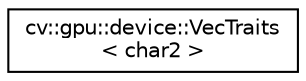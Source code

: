 digraph "Graphical Class Hierarchy"
{
 // LATEX_PDF_SIZE
  edge [fontname="Helvetica",fontsize="10",labelfontname="Helvetica",labelfontsize="10"];
  node [fontname="Helvetica",fontsize="10",shape=record];
  rankdir="LR";
  Node0 [label="cv::gpu::device::VecTraits\l\< char2 \>",height=0.2,width=0.4,color="black", fillcolor="white", style="filled",URL="$structcv_1_1gpu_1_1device_1_1_vec_traits_3_01char2_01_4.html",tooltip=" "];
}
